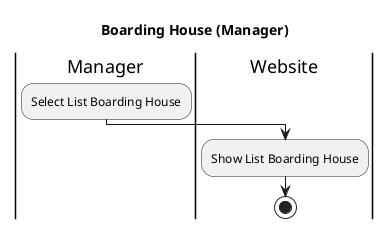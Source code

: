 @startuml
title Boarding House (Manager)
|Manager|
    :Select List Boarding House;
|Website|
    :Show List Boarding House;
    stop
@enduml
